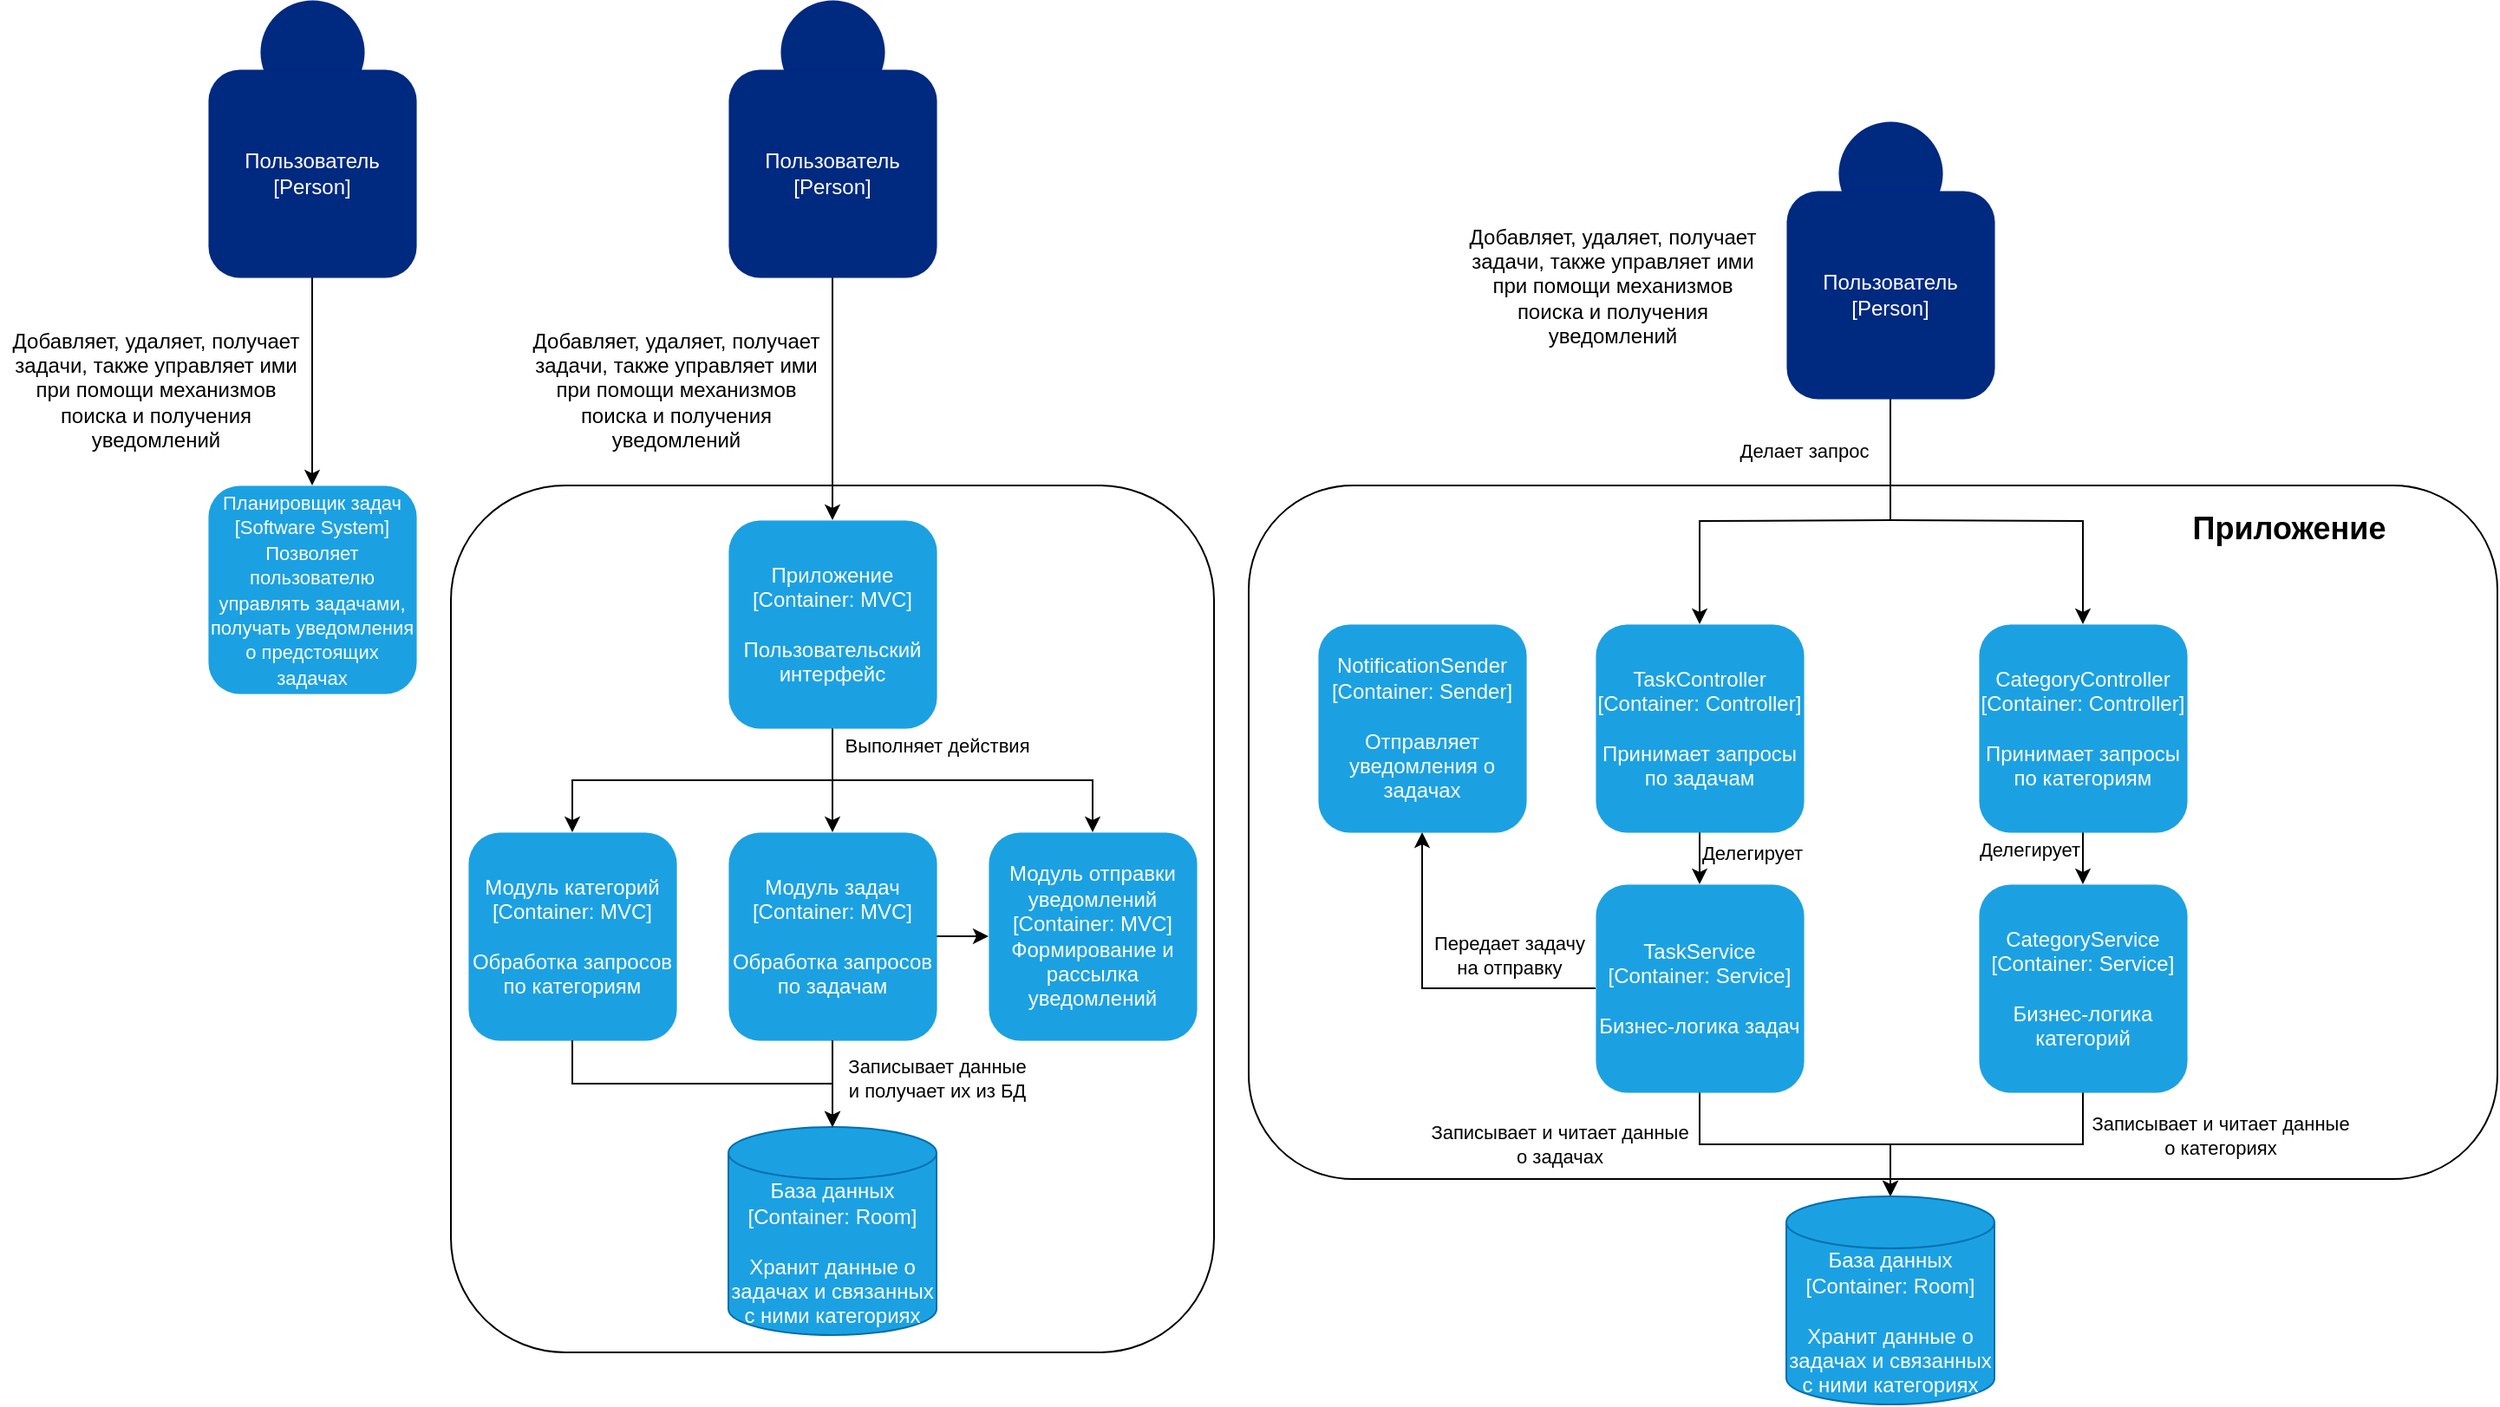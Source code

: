 <mxfile version="26.0.16">
  <diagram name="Страница — 1" id="6t5nJMEI3KqYbJPO9t5t">
    <mxGraphModel dx="1181" dy="763" grid="1" gridSize="10" guides="1" tooltips="1" connect="1" arrows="1" fold="1" page="1" pageScale="1" pageWidth="827" pageHeight="1169" math="0" shadow="0">
      <root>
        <mxCell id="0" />
        <mxCell id="1" parent="0" />
        <mxCell id="RTn24-GKLK9f-faSXiBH-3" value="" style="ellipse;whiteSpace=wrap;html=1;aspect=fixed;fillColor=light-dark(#002980,#6DB2FF);fontColor=#ffffff;strokeColor=#001DBC;strokeWidth=0;" parent="1" vertex="1">
          <mxGeometry x="190" y="80" width="60" height="60" as="geometry" />
        </mxCell>
        <mxCell id="RTn24-GKLK9f-faSXiBH-7" style="edgeStyle=orthogonalEdgeStyle;rounded=0;orthogonalLoop=1;jettySize=auto;html=1;exitX=0.5;exitY=1;exitDx=0;exitDy=0;entryX=0.5;entryY=0;entryDx=0;entryDy=0;" parent="1" source="RTn24-GKLK9f-faSXiBH-4" target="RTn24-GKLK9f-faSXiBH-6" edge="1">
          <mxGeometry relative="1" as="geometry" />
        </mxCell>
        <mxCell id="RTn24-GKLK9f-faSXiBH-4" value="&lt;div&gt;Пользователь&lt;/div&gt;&lt;div&gt;[Person]&lt;/div&gt;" style="rounded=1;whiteSpace=wrap;html=1;fillColor=light-dark(#002980,#6DB2FF);fontColor=#ffffff;strokeColor=#001DBC;strokeWidth=0;" parent="1" vertex="1">
          <mxGeometry x="160" y="120" width="120" height="120" as="geometry" />
        </mxCell>
        <mxCell id="RTn24-GKLK9f-faSXiBH-6" value="&lt;div&gt;&lt;font style=&quot;font-size: 11px;&quot;&gt;Планировщик задач&lt;/font&gt;&lt;/div&gt;&lt;div&gt;&lt;font style=&quot;font-size: 11px;&quot;&gt;[Software System]&lt;/font&gt;&lt;/div&gt;&lt;div&gt;&lt;font style=&quot;font-size: 11px;&quot;&gt;Позволяет пользователю управлять задачами, получать уведомления о предстоящих задачах&lt;/font&gt;&lt;/div&gt;" style="rounded=1;whiteSpace=wrap;html=1;fillColor=#1ba1e2;fontColor=#ffffff;strokeColor=#006EAF;strokeWidth=0;" parent="1" vertex="1">
          <mxGeometry x="160" y="360" width="120" height="120" as="geometry" />
        </mxCell>
        <mxCell id="RTn24-GKLK9f-faSXiBH-8" value="Добавляет, удаляет, получает задачи, также управляет ими при помощи механизмов поиска и получения уведомлений" style="text;html=1;align=center;verticalAlign=middle;whiteSpace=wrap;rounded=0;" parent="1" vertex="1">
          <mxGeometry x="40" y="290" width="180" height="30" as="geometry" />
        </mxCell>
        <mxCell id="RTn24-GKLK9f-faSXiBH-9" value="" style="ellipse;whiteSpace=wrap;html=1;aspect=fixed;fillColor=light-dark(#002980,#6DB2FF);fontColor=#ffffff;strokeColor=#001DBC;strokeWidth=0;" parent="1" vertex="1">
          <mxGeometry x="490" y="80" width="60" height="60" as="geometry" />
        </mxCell>
        <mxCell id="RTn24-GKLK9f-faSXiBH-13" value="Добавляет, удаляет, получает задачи, также управляет ими при помощи механизмов поиска и получения уведомлений" style="text;html=1;align=center;verticalAlign=middle;whiteSpace=wrap;rounded=0;" parent="1" vertex="1">
          <mxGeometry x="340" y="290" width="180" height="30" as="geometry" />
        </mxCell>
        <mxCell id="RTn24-GKLK9f-faSXiBH-14" value="" style="rounded=1;whiteSpace=wrap;html=1;" parent="1" vertex="1">
          <mxGeometry x="300" y="360" width="440" height="500" as="geometry" />
        </mxCell>
        <mxCell id="RTn24-GKLK9f-faSXiBH-26" style="edgeStyle=orthogonalEdgeStyle;rounded=0;orthogonalLoop=1;jettySize=auto;html=1;exitX=0.5;exitY=1;exitDx=0;exitDy=0;entryX=0.5;entryY=0;entryDx=0;entryDy=0;" parent="1" source="RTn24-GKLK9f-faSXiBH-25" edge="1">
          <mxGeometry relative="1" as="geometry">
            <mxPoint x="520" y="380" as="targetPoint" />
          </mxGeometry>
        </mxCell>
        <mxCell id="RTn24-GKLK9f-faSXiBH-25" value="&lt;div&gt;Пользователь&lt;/div&gt;&lt;div&gt;[Person]&lt;/div&gt;" style="rounded=1;whiteSpace=wrap;html=1;fillColor=light-dark(#002980,#6DB2FF);fontColor=#ffffff;strokeColor=#001DBC;strokeWidth=0;" parent="1" vertex="1">
          <mxGeometry x="460" y="120" width="120" height="120" as="geometry" />
        </mxCell>
        <mxCell id="e6Vh-1UxcKyXi4ei9MSc-2" style="edgeStyle=orthogonalEdgeStyle;rounded=0;orthogonalLoop=1;jettySize=auto;html=1;exitX=0.5;exitY=1;exitDx=0;exitDy=0;entryX=0.5;entryY=0;entryDx=0;entryDy=0;" edge="1" parent="1" source="RTn24-GKLK9f-faSXiBH-27" target="e6Vh-1UxcKyXi4ei9MSc-1">
          <mxGeometry relative="1" as="geometry" />
        </mxCell>
        <mxCell id="e6Vh-1UxcKyXi4ei9MSc-4" value="Выполняет действия" style="edgeLabel;html=1;align=center;verticalAlign=middle;resizable=0;points=[];" vertex="1" connectable="0" parent="e6Vh-1UxcKyXi4ei9MSc-2">
          <mxGeometry x="-0.1" y="1" relative="1" as="geometry">
            <mxPoint x="59" y="-17" as="offset" />
          </mxGeometry>
        </mxCell>
        <mxCell id="e6Vh-1UxcKyXi4ei9MSc-8" style="edgeStyle=orthogonalEdgeStyle;rounded=0;orthogonalLoop=1;jettySize=auto;html=1;exitX=0.5;exitY=1;exitDx=0;exitDy=0;entryX=0.5;entryY=0;entryDx=0;entryDy=0;" edge="1" parent="1" source="RTn24-GKLK9f-faSXiBH-27" target="e6Vh-1UxcKyXi4ei9MSc-6">
          <mxGeometry relative="1" as="geometry" />
        </mxCell>
        <mxCell id="e6Vh-1UxcKyXi4ei9MSc-9" style="edgeStyle=orthogonalEdgeStyle;rounded=0;orthogonalLoop=1;jettySize=auto;html=1;exitX=0.5;exitY=1;exitDx=0;exitDy=0;entryX=0.5;entryY=0;entryDx=0;entryDy=0;" edge="1" parent="1" source="RTn24-GKLK9f-faSXiBH-27" target="e6Vh-1UxcKyXi4ei9MSc-7">
          <mxGeometry relative="1" as="geometry" />
        </mxCell>
        <mxCell id="RTn24-GKLK9f-faSXiBH-27" value="&lt;div&gt;Приложение&lt;/div&gt;&lt;div&gt;[Container: MVC]&lt;/div&gt;&lt;div&gt;&lt;br&gt;&lt;/div&gt;&lt;div&gt;Пользовательский интерфейс&lt;/div&gt;" style="rounded=1;whiteSpace=wrap;html=1;fillColor=#1ba1e2;fontColor=#ffffff;strokeColor=#006EAF;strokeWidth=0;" parent="1" vertex="1">
          <mxGeometry x="460" y="380" width="120" height="120" as="geometry" />
        </mxCell>
        <mxCell id="RTn24-GKLK9f-faSXiBH-30" value="" style="ellipse;whiteSpace=wrap;html=1;aspect=fixed;fillColor=light-dark(#002980,#6DB2FF);fontColor=#ffffff;strokeColor=#001DBC;strokeWidth=0;" parent="1" vertex="1">
          <mxGeometry x="1100" y="150" width="60" height="60" as="geometry" />
        </mxCell>
        <mxCell id="RTn24-GKLK9f-faSXiBH-31" value="Добавляет, удаляет, получает задачи, также управляет ими при помощи механизмов поиска и получения уведомлений" style="text;html=1;align=center;verticalAlign=middle;whiteSpace=wrap;rounded=0;" parent="1" vertex="1">
          <mxGeometry x="880" y="230" width="180" height="30" as="geometry" />
        </mxCell>
        <mxCell id="RTn24-GKLK9f-faSXiBH-32" value="" style="rounded=1;whiteSpace=wrap;html=1;" parent="1" vertex="1">
          <mxGeometry x="760" y="360" width="720" height="400" as="geometry" />
        </mxCell>
        <mxCell id="RTn24-GKLK9f-faSXiBH-35" style="edgeStyle=orthogonalEdgeStyle;rounded=0;orthogonalLoop=1;jettySize=auto;html=1;exitX=0.5;exitY=1;exitDx=0;exitDy=0;entryX=0.5;entryY=0;entryDx=0;entryDy=0;entryPerimeter=0;" parent="1" source="RTn24-GKLK9f-faSXiBH-37" target="9IknAarSX3lfLPJH-1-4-1" edge="1">
          <mxGeometry relative="1" as="geometry">
            <mxPoint x="1130" y="750" as="targetPoint" />
          </mxGeometry>
        </mxCell>
        <mxCell id="RTn24-GKLK9f-faSXiBH-43" value="&lt;div&gt;Записывает и читает данные&lt;/div&gt;&lt;div&gt;о задачах&lt;/div&gt;" style="edgeLabel;html=1;align=center;verticalAlign=middle;resizable=0;points=[];" parent="RTn24-GKLK9f-faSXiBH-35" vertex="1" connectable="0">
          <mxGeometry x="-0.058" y="2" relative="1" as="geometry">
            <mxPoint x="-131" y="2" as="offset" />
          </mxGeometry>
        </mxCell>
        <mxCell id="RTn24-GKLK9f-faSXiBH-58" style="edgeStyle=orthogonalEdgeStyle;rounded=0;orthogonalLoop=1;jettySize=auto;html=1;exitX=0;exitY=0.5;exitDx=0;exitDy=0;entryX=0.5;entryY=1;entryDx=0;entryDy=0;" parent="1" source="RTn24-GKLK9f-faSXiBH-37" target="RTn24-GKLK9f-faSXiBH-51" edge="1">
          <mxGeometry relative="1" as="geometry" />
        </mxCell>
        <mxCell id="RTn24-GKLK9f-faSXiBH-59" value="&lt;div&gt;Передает задачу&lt;/div&gt;&lt;div&gt;на отправку&lt;/div&gt;" style="edgeLabel;html=1;align=center;verticalAlign=middle;resizable=0;points=[];" parent="RTn24-GKLK9f-faSXiBH-58" vertex="1" connectable="0">
          <mxGeometry x="0.183" y="-3" relative="1" as="geometry">
            <mxPoint x="47" y="-7" as="offset" />
          </mxGeometry>
        </mxCell>
        <mxCell id="RTn24-GKLK9f-faSXiBH-37" value="&lt;div&gt;TaskService&lt;/div&gt;&lt;div&gt;[Container: Service]&lt;/div&gt;&lt;div&gt;&lt;br&gt;&lt;/div&gt;&lt;div&gt;Бизнес-логика задач&lt;/div&gt;" style="rounded=1;whiteSpace=wrap;html=1;fillColor=#1ba1e2;fontColor=#ffffff;strokeColor=#006EAF;strokeWidth=0;" parent="1" vertex="1">
          <mxGeometry x="960" y="590" width="120" height="120" as="geometry" />
        </mxCell>
        <mxCell id="RTn24-GKLK9f-faSXiBH-38" style="edgeStyle=orthogonalEdgeStyle;rounded=0;orthogonalLoop=1;jettySize=auto;html=1;exitX=0.5;exitY=1;exitDx=0;exitDy=0;entryX=0.5;entryY=0;entryDx=0;entryDy=0;endArrow=none;startFill=0;" parent="1" source="RTn24-GKLK9f-faSXiBH-39" edge="1">
          <mxGeometry relative="1" as="geometry">
            <mxPoint x="1130" y="380" as="targetPoint" />
          </mxGeometry>
        </mxCell>
        <mxCell id="RTn24-GKLK9f-faSXiBH-39" value="&lt;div&gt;Пользователь&lt;/div&gt;&lt;div&gt;[Person]&lt;/div&gt;" style="rounded=1;whiteSpace=wrap;html=1;fillColor=light-dark(#002980,#6DB2FF);fontColor=#ffffff;strokeColor=#001DBC;strokeWidth=0;" parent="1" vertex="1">
          <mxGeometry x="1070" y="190" width="120" height="120" as="geometry" />
        </mxCell>
        <mxCell id="RTn24-GKLK9f-faSXiBH-54" style="edgeStyle=orthogonalEdgeStyle;rounded=0;orthogonalLoop=1;jettySize=auto;html=1;exitX=0.5;exitY=1;exitDx=0;exitDy=0;entryX=0.5;entryY=0;entryDx=0;entryDy=0;" parent="1" target="RTn24-GKLK9f-faSXiBH-47" edge="1">
          <mxGeometry relative="1" as="geometry">
            <mxPoint x="1130" y="380" as="sourcePoint" />
          </mxGeometry>
        </mxCell>
        <mxCell id="RTn24-GKLK9f-faSXiBH-55" style="edgeStyle=orthogonalEdgeStyle;rounded=0;orthogonalLoop=1;jettySize=auto;html=1;exitX=0.5;exitY=1;exitDx=0;exitDy=0;entryX=0.5;entryY=0;entryDx=0;entryDy=0;" parent="1" target="RTn24-GKLK9f-faSXiBH-49" edge="1">
          <mxGeometry relative="1" as="geometry">
            <mxPoint x="1130" y="380" as="sourcePoint" />
          </mxGeometry>
        </mxCell>
        <mxCell id="RTn24-GKLK9f-faSXiBH-56" value="Делает запрос" style="edgeLabel;html=1;align=center;verticalAlign=middle;resizable=0;points=[];" parent="RTn24-GKLK9f-faSXiBH-55" vertex="1" connectable="0">
          <mxGeometry x="-0.863" y="3" relative="1" as="geometry">
            <mxPoint x="-62" y="-37" as="offset" />
          </mxGeometry>
        </mxCell>
        <mxCell id="RTn24-GKLK9f-faSXiBH-45" style="edgeStyle=orthogonalEdgeStyle;rounded=0;orthogonalLoop=1;jettySize=auto;html=1;exitX=0.5;exitY=1;exitDx=0;exitDy=0;entryX=0.5;entryY=0;entryDx=0;entryDy=0;entryPerimeter=0;" parent="1" source="RTn24-GKLK9f-faSXiBH-44" target="9IknAarSX3lfLPJH-1-4-1" edge="1">
          <mxGeometry relative="1" as="geometry">
            <mxPoint x="1130" y="750" as="targetPoint" />
          </mxGeometry>
        </mxCell>
        <mxCell id="RTn24-GKLK9f-faSXiBH-46" value="Записывает и читает данные&lt;br&gt;о категориях" style="edgeLabel;html=1;align=center;verticalAlign=middle;resizable=0;points=[];" parent="RTn24-GKLK9f-faSXiBH-45" vertex="1" connectable="0">
          <mxGeometry x="-0.72" y="-1" relative="1" as="geometry">
            <mxPoint x="80" y="1" as="offset" />
          </mxGeometry>
        </mxCell>
        <mxCell id="RTn24-GKLK9f-faSXiBH-44" value="&lt;div&gt;CategoryService&lt;/div&gt;&lt;div&gt;[Container: Service]&lt;/div&gt;&lt;div&gt;&lt;br&gt;&lt;/div&gt;&lt;div&gt;Бизнес-логика категорий&lt;/div&gt;" style="rounded=1;whiteSpace=wrap;html=1;fillColor=#1ba1e2;fontColor=#ffffff;strokeColor=#006EAF;strokeWidth=0;" parent="1" vertex="1">
          <mxGeometry x="1181" y="590" width="120" height="120" as="geometry" />
        </mxCell>
        <mxCell id="RTn24-GKLK9f-faSXiBH-48" style="edgeStyle=orthogonalEdgeStyle;rounded=0;orthogonalLoop=1;jettySize=auto;html=1;exitX=0.5;exitY=1;exitDx=0;exitDy=0;entryX=0.5;entryY=0;entryDx=0;entryDy=0;" parent="1" source="RTn24-GKLK9f-faSXiBH-47" target="RTn24-GKLK9f-faSXiBH-37" edge="1">
          <mxGeometry relative="1" as="geometry" />
        </mxCell>
        <mxCell id="RTn24-GKLK9f-faSXiBH-52" value="Делегирует" style="edgeLabel;html=1;align=center;verticalAlign=middle;resizable=0;points=[];" parent="RTn24-GKLK9f-faSXiBH-48" vertex="1" connectable="0">
          <mxGeometry x="-0.22" y="6" relative="1" as="geometry">
            <mxPoint x="24" as="offset" />
          </mxGeometry>
        </mxCell>
        <mxCell id="RTn24-GKLK9f-faSXiBH-47" value="&lt;div&gt;TaskController&lt;/div&gt;&lt;div&gt;[Container: Controller]&lt;/div&gt;&lt;div&gt;&lt;br&gt;&lt;/div&gt;&lt;div&gt;Принимает запросы по задачам&lt;/div&gt;" style="rounded=1;whiteSpace=wrap;html=1;fillColor=#1ba1e2;fontColor=#ffffff;strokeColor=#006EAF;strokeWidth=0;" parent="1" vertex="1">
          <mxGeometry x="960" y="440" width="120" height="120" as="geometry" />
        </mxCell>
        <mxCell id="RTn24-GKLK9f-faSXiBH-50" style="edgeStyle=orthogonalEdgeStyle;rounded=0;orthogonalLoop=1;jettySize=auto;html=1;exitX=0.5;exitY=1;exitDx=0;exitDy=0;entryX=0.5;entryY=0;entryDx=0;entryDy=0;" parent="1" source="RTn24-GKLK9f-faSXiBH-49" target="RTn24-GKLK9f-faSXiBH-44" edge="1">
          <mxGeometry relative="1" as="geometry" />
        </mxCell>
        <mxCell id="RTn24-GKLK9f-faSXiBH-53" value="Делегирует" style="edgeLabel;html=1;align=center;verticalAlign=middle;resizable=0;points=[];" parent="RTn24-GKLK9f-faSXiBH-50" vertex="1" connectable="0">
          <mxGeometry x="0.016" y="7" relative="1" as="geometry">
            <mxPoint x="-38" y="-5" as="offset" />
          </mxGeometry>
        </mxCell>
        <mxCell id="RTn24-GKLK9f-faSXiBH-49" value="&lt;div&gt;CategoryController&lt;/div&gt;&lt;div&gt;[Container: Controller]&lt;/div&gt;&lt;div&gt;&lt;br&gt;&lt;/div&gt;&lt;div&gt;Принимает запросы по категориям&lt;/div&gt;" style="rounded=1;whiteSpace=wrap;html=1;fillColor=#1ba1e2;fontColor=#ffffff;strokeColor=#006EAF;strokeWidth=0;" parent="1" vertex="1">
          <mxGeometry x="1181" y="440" width="120" height="120" as="geometry" />
        </mxCell>
        <mxCell id="RTn24-GKLK9f-faSXiBH-51" value="&lt;div&gt;NotificationSender&lt;/div&gt;&lt;div&gt;[Container: Sender]&lt;/div&gt;&lt;div&gt;&lt;br&gt;&lt;/div&gt;&lt;div&gt;Отправляет уведомления о задачах&lt;/div&gt;" style="rounded=1;whiteSpace=wrap;html=1;fillColor=#1ba1e2;fontColor=#ffffff;strokeColor=#006EAF;strokeWidth=0;" parent="1" vertex="1">
          <mxGeometry x="800" y="440" width="120" height="120" as="geometry" />
        </mxCell>
        <mxCell id="RTn24-GKLK9f-faSXiBH-57" value="&lt;font style=&quot;font-size: 18px;&quot;&gt;&lt;b&gt;Приложение&lt;/b&gt;&lt;/font&gt;" style="text;html=1;align=center;verticalAlign=middle;whiteSpace=wrap;rounded=0;" parent="1" vertex="1">
          <mxGeometry x="1330" y="370" width="60" height="30" as="geometry" />
        </mxCell>
        <mxCell id="9IknAarSX3lfLPJH-1-4-1" value="&lt;div&gt;База данных&lt;/div&gt;&lt;div&gt;[Container: Room]&lt;/div&gt;&lt;div&gt;&lt;br&gt;&lt;/div&gt;&lt;div&gt;Хранит данные о задачах и связанных с ними категориях&lt;/div&gt;" style="shape=cylinder3;whiteSpace=wrap;html=1;boundedLbl=1;backgroundOutline=1;size=15;fillColor=#1ba1e2;strokeColor=#006EAF;fontColor=#ffffff;" parent="1" vertex="1">
          <mxGeometry x="1070" y="770" width="120" height="120" as="geometry" />
        </mxCell>
        <mxCell id="9IknAarSX3lfLPJH-1-4-2" value="&lt;div&gt;База данных&lt;/div&gt;&lt;div&gt;[Container: Room]&lt;/div&gt;&lt;div&gt;&lt;br&gt;&lt;/div&gt;&lt;div&gt;Хранит данные о задачах и связанных с ними категориях&lt;/div&gt;" style="shape=cylinder3;whiteSpace=wrap;html=1;boundedLbl=1;backgroundOutline=1;size=15;fillColor=#1ba1e2;strokeColor=#006EAF;fontColor=#ffffff;" parent="1" vertex="1">
          <mxGeometry x="460" y="730" width="120" height="120" as="geometry" />
        </mxCell>
        <mxCell id="e6Vh-1UxcKyXi4ei9MSc-11" style="edgeStyle=orthogonalEdgeStyle;rounded=0;orthogonalLoop=1;jettySize=auto;html=1;exitX=1;exitY=0.5;exitDx=0;exitDy=0;entryX=0;entryY=0.5;entryDx=0;entryDy=0;" edge="1" parent="1" source="e6Vh-1UxcKyXi4ei9MSc-1" target="e6Vh-1UxcKyXi4ei9MSc-7">
          <mxGeometry relative="1" as="geometry" />
        </mxCell>
        <mxCell id="e6Vh-1UxcKyXi4ei9MSc-1" value="&lt;div&gt;Модуль задач&lt;/div&gt;&lt;div&gt;[Container: MVC]&lt;/div&gt;&lt;div&gt;&lt;br&gt;&lt;/div&gt;&lt;div&gt;Обработка запросов по задачам&lt;/div&gt;" style="rounded=1;whiteSpace=wrap;html=1;fillColor=#1ba1e2;fontColor=#ffffff;strokeColor=#006EAF;strokeWidth=0;" vertex="1" parent="1">
          <mxGeometry x="460" y="560" width="120" height="120" as="geometry" />
        </mxCell>
        <mxCell id="e6Vh-1UxcKyXi4ei9MSc-3" style="edgeStyle=orthogonalEdgeStyle;rounded=0;orthogonalLoop=1;jettySize=auto;html=1;exitX=0.5;exitY=1;exitDx=0;exitDy=0;entryX=0.5;entryY=0;entryDx=0;entryDy=0;entryPerimeter=0;" edge="1" parent="1" source="e6Vh-1UxcKyXi4ei9MSc-1" target="9IknAarSX3lfLPJH-1-4-2">
          <mxGeometry relative="1" as="geometry" />
        </mxCell>
        <mxCell id="e6Vh-1UxcKyXi4ei9MSc-5" value="&lt;div&gt;Записывает данные&lt;/div&gt;&lt;div&gt;и получает их из БД&lt;/div&gt;" style="edgeLabel;html=1;align=center;verticalAlign=middle;resizable=0;points=[];" vertex="1" connectable="0" parent="e6Vh-1UxcKyXi4ei9MSc-3">
          <mxGeometry x="-0.12" y="4" relative="1" as="geometry">
            <mxPoint x="56" as="offset" />
          </mxGeometry>
        </mxCell>
        <mxCell id="e6Vh-1UxcKyXi4ei9MSc-6" value="&lt;div&gt;&lt;div&gt;Модуль категорий&lt;/div&gt;&lt;div&gt;[Container: MVC]&lt;/div&gt;&lt;div&gt;&lt;br&gt;&lt;/div&gt;&lt;div&gt;Обработка запросов по категориям&lt;/div&gt;&lt;/div&gt;" style="rounded=1;whiteSpace=wrap;html=1;fillColor=#1ba1e2;fontColor=#ffffff;strokeColor=#006EAF;strokeWidth=0;" vertex="1" parent="1">
          <mxGeometry x="310" y="560" width="120" height="120" as="geometry" />
        </mxCell>
        <mxCell id="e6Vh-1UxcKyXi4ei9MSc-7" value="&lt;div&gt;Модуль отправки уведомлений&lt;/div&gt;&lt;div&gt;[Container: MVC]&lt;/div&gt;&lt;div&gt;Формирование и рассылка уведомлений&lt;/div&gt;" style="rounded=1;whiteSpace=wrap;html=1;fillColor=#1ba1e2;fontColor=#ffffff;strokeColor=#006EAF;strokeWidth=0;" vertex="1" parent="1">
          <mxGeometry x="610" y="560" width="120" height="120" as="geometry" />
        </mxCell>
        <mxCell id="e6Vh-1UxcKyXi4ei9MSc-10" style="edgeStyle=orthogonalEdgeStyle;rounded=0;orthogonalLoop=1;jettySize=auto;html=1;exitX=0.5;exitY=1;exitDx=0;exitDy=0;entryX=0.5;entryY=0;entryDx=0;entryDy=0;entryPerimeter=0;" edge="1" parent="1" source="e6Vh-1UxcKyXi4ei9MSc-6" target="9IknAarSX3lfLPJH-1-4-2">
          <mxGeometry relative="1" as="geometry" />
        </mxCell>
      </root>
    </mxGraphModel>
  </diagram>
</mxfile>
